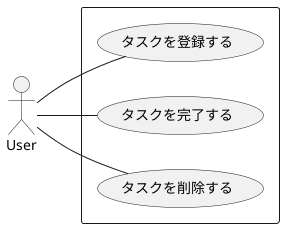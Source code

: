 @startuml TaskManagement
actor User
left to right direction
rectangle {
    User -- (タスクを登録する)
    User -- (タスクを完了する)
    User -- (タスクを削除する)
}
@enduml